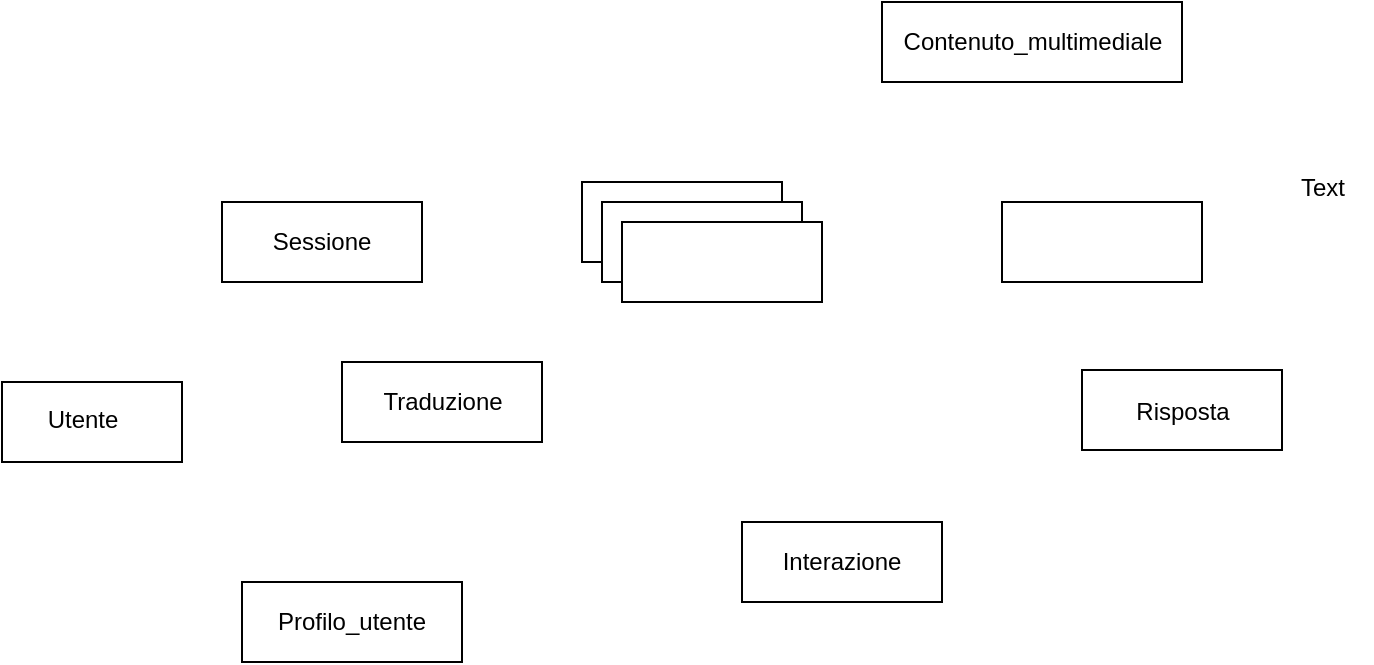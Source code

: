 <mxfile version="26.0.7">
  <diagram name="Page-1" id="adHUv5XNcQoTTug45oy2">
    <mxGraphModel dx="836" dy="532" grid="1" gridSize="10" guides="1" tooltips="1" connect="1" arrows="0" fold="1" page="1" pageScale="1" pageWidth="827" pageHeight="1169" math="0" shadow="0">
      <root>
        <mxCell id="0" />
        <mxCell id="1" parent="0" />
        <mxCell id="1RfGCbZmdzBSN7ZpFKU0-4" value="" style="rounded=0;whiteSpace=wrap;html=1;" vertex="1" parent="1">
          <mxGeometry x="370" y="160" width="100" height="40" as="geometry" />
        </mxCell>
        <mxCell id="1RfGCbZmdzBSN7ZpFKU0-5" value="" style="rounded=0;whiteSpace=wrap;html=1;" vertex="1" parent="1">
          <mxGeometry x="380" y="170" width="100" height="40" as="geometry" />
        </mxCell>
        <mxCell id="1RfGCbZmdzBSN7ZpFKU0-6" value="" style="rounded=0;whiteSpace=wrap;html=1;" vertex="1" parent="1">
          <mxGeometry x="390" y="180" width="100" height="40" as="geometry" />
        </mxCell>
        <mxCell id="1RfGCbZmdzBSN7ZpFKU0-7" value="" style="rounded=0;whiteSpace=wrap;html=1;" vertex="1" parent="1">
          <mxGeometry x="580" y="170" width="100" height="40" as="geometry" />
        </mxCell>
        <mxCell id="1RfGCbZmdzBSN7ZpFKU0-24" value="" style="group" vertex="1" connectable="0" parent="1">
          <mxGeometry x="520" y="70" width="150" height="40" as="geometry" />
        </mxCell>
        <mxCell id="1RfGCbZmdzBSN7ZpFKU0-9" value="" style="rounded=0;whiteSpace=wrap;html=1;" vertex="1" parent="1RfGCbZmdzBSN7ZpFKU0-24">
          <mxGeometry width="150" height="40" as="geometry" />
        </mxCell>
        <mxCell id="1RfGCbZmdzBSN7ZpFKU0-23" value="Contenuto_multimediale" style="text;html=1;align=center;verticalAlign=middle;resizable=0;points=[];autosize=1;strokeColor=none;fillColor=none;" vertex="1" parent="1RfGCbZmdzBSN7ZpFKU0-24">
          <mxGeometry y="5" width="150" height="30" as="geometry" />
        </mxCell>
        <mxCell id="1RfGCbZmdzBSN7ZpFKU0-26" value="" style="group" vertex="1" connectable="0" parent="1">
          <mxGeometry x="620" y="254" width="100" height="40" as="geometry" />
        </mxCell>
        <mxCell id="1RfGCbZmdzBSN7ZpFKU0-8" value="" style="rounded=0;whiteSpace=wrap;html=1;" vertex="1" parent="1RfGCbZmdzBSN7ZpFKU0-26">
          <mxGeometry width="100" height="40" as="geometry" />
        </mxCell>
        <mxCell id="1RfGCbZmdzBSN7ZpFKU0-25" value="Risposta" style="text;html=1;align=center;verticalAlign=middle;resizable=0;points=[];autosize=1;strokeColor=none;fillColor=none;" vertex="1" parent="1RfGCbZmdzBSN7ZpFKU0-26">
          <mxGeometry x="15" y="6" width="70" height="30" as="geometry" />
        </mxCell>
        <mxCell id="1RfGCbZmdzBSN7ZpFKU0-27" value="" style="group" vertex="1" connectable="0" parent="1">
          <mxGeometry x="450" y="330" width="100" height="40" as="geometry" />
        </mxCell>
        <mxCell id="1RfGCbZmdzBSN7ZpFKU0-11" value="" style="rounded=0;whiteSpace=wrap;html=1;" vertex="1" parent="1RfGCbZmdzBSN7ZpFKU0-27">
          <mxGeometry width="100" height="40" as="geometry" />
        </mxCell>
        <mxCell id="1RfGCbZmdzBSN7ZpFKU0-16" value="Interazione" style="text;html=1;align=center;verticalAlign=middle;whiteSpace=wrap;rounded=0;" vertex="1" parent="1RfGCbZmdzBSN7ZpFKU0-27">
          <mxGeometry x="20" y="5" width="60" height="30" as="geometry" />
        </mxCell>
        <mxCell id="1RfGCbZmdzBSN7ZpFKU0-28" value="" style="group" vertex="1" connectable="0" parent="1">
          <mxGeometry x="200" y="360" width="110" height="40" as="geometry" />
        </mxCell>
        <mxCell id="1RfGCbZmdzBSN7ZpFKU0-3" value="" style="rounded=0;whiteSpace=wrap;html=1;" vertex="1" parent="1RfGCbZmdzBSN7ZpFKU0-28">
          <mxGeometry width="110" height="40" as="geometry" />
        </mxCell>
        <mxCell id="1RfGCbZmdzBSN7ZpFKU0-14" value="Profilo_utente" style="text;html=1;align=center;verticalAlign=middle;whiteSpace=wrap;rounded=0;" vertex="1" parent="1RfGCbZmdzBSN7ZpFKU0-28">
          <mxGeometry x="25" y="5" width="60" height="30" as="geometry" />
        </mxCell>
        <mxCell id="1RfGCbZmdzBSN7ZpFKU0-30" value="" style="group" vertex="1" connectable="0" parent="1">
          <mxGeometry x="80" y="260" width="90" height="40" as="geometry" />
        </mxCell>
        <mxCell id="1RfGCbZmdzBSN7ZpFKU0-1" value="" style="rounded=0;whiteSpace=wrap;html=1;" vertex="1" parent="1RfGCbZmdzBSN7ZpFKU0-30">
          <mxGeometry width="90" height="40" as="geometry" />
        </mxCell>
        <mxCell id="1RfGCbZmdzBSN7ZpFKU0-29" value="Utente" style="text;html=1;align=center;verticalAlign=middle;resizable=0;points=[];autosize=1;strokeColor=none;fillColor=none;container=1;" vertex="1" parent="1RfGCbZmdzBSN7ZpFKU0-30">
          <mxGeometry x="10" y="4" width="60" height="30" as="geometry" />
        </mxCell>
        <mxCell id="1RfGCbZmdzBSN7ZpFKU0-31" value="" style="group" vertex="1" connectable="0" parent="1">
          <mxGeometry x="190" y="170" width="100" height="40" as="geometry" />
        </mxCell>
        <mxCell id="1RfGCbZmdzBSN7ZpFKU0-2" value="" style="rounded=0;whiteSpace=wrap;html=1;" vertex="1" parent="1RfGCbZmdzBSN7ZpFKU0-31">
          <mxGeometry width="100" height="40" as="geometry" />
        </mxCell>
        <mxCell id="1RfGCbZmdzBSN7ZpFKU0-15" value="Sessione" style="text;html=1;align=center;verticalAlign=middle;whiteSpace=wrap;rounded=0;" vertex="1" parent="1RfGCbZmdzBSN7ZpFKU0-31">
          <mxGeometry x="20" y="5" width="60" height="30" as="geometry" />
        </mxCell>
        <mxCell id="1RfGCbZmdzBSN7ZpFKU0-33" value="" style="group" vertex="1" connectable="0" parent="1">
          <mxGeometry x="250" y="250" width="100" height="40" as="geometry" />
        </mxCell>
        <mxCell id="1RfGCbZmdzBSN7ZpFKU0-10" value="" style="rounded=0;whiteSpace=wrap;html=1;" vertex="1" parent="1RfGCbZmdzBSN7ZpFKU0-33">
          <mxGeometry width="100" height="40" as="geometry" />
        </mxCell>
        <mxCell id="1RfGCbZmdzBSN7ZpFKU0-32" value="Traduzione" style="text;html=1;align=center;verticalAlign=middle;resizable=0;points=[];autosize=1;strokeColor=none;fillColor=none;" vertex="1" parent="1RfGCbZmdzBSN7ZpFKU0-33">
          <mxGeometry x="10" y="5" width="80" height="30" as="geometry" />
        </mxCell>
        <mxCell id="1RfGCbZmdzBSN7ZpFKU0-34" value="Text" style="text;html=1;align=center;verticalAlign=middle;resizable=0;points=[];autosize=1;strokeColor=none;fillColor=none;" vertex="1" parent="1">
          <mxGeometry x="715" y="148" width="50" height="30" as="geometry" />
        </mxCell>
      </root>
    </mxGraphModel>
  </diagram>
</mxfile>
